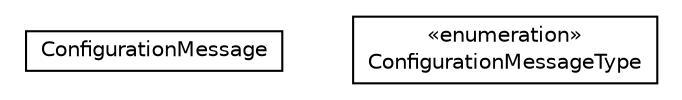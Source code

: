 #!/usr/local/bin/dot
#
# Class diagram 
# Generated by UMLGraph version R5_6-24-gf6e263 (http://www.umlgraph.org/)
#

digraph G {
	edge [fontname="Helvetica",fontsize=10,labelfontname="Helvetica",labelfontsize=10];
	node [fontname="Helvetica",fontsize=10,shape=plaintext];
	nodesep=0.25;
	ranksep=0.5;
	// org.universAAL.middleware.brokers.message.configuration.ConfigurationMessage
	c19540 [label=<<table title="org.universAAL.middleware.brokers.message.configuration.ConfigurationMessage" border="0" cellborder="1" cellspacing="0" cellpadding="2" port="p" href="./ConfigurationMessage.html">
		<tr><td><table border="0" cellspacing="0" cellpadding="1">
<tr><td align="center" balign="center"> ConfigurationMessage </td></tr>
		</table></td></tr>
		</table>>, URL="./ConfigurationMessage.html", fontname="Helvetica", fontcolor="black", fontsize=10.0];
	// org.universAAL.middleware.brokers.message.configuration.ConfigurationMessage.ConfigurationMessageType
	c19541 [label=<<table title="org.universAAL.middleware.brokers.message.configuration.ConfigurationMessage.ConfigurationMessageType" border="0" cellborder="1" cellspacing="0" cellpadding="2" port="p" href="./ConfigurationMessage.ConfigurationMessageType.html">
		<tr><td><table border="0" cellspacing="0" cellpadding="1">
<tr><td align="center" balign="center"> &#171;enumeration&#187; </td></tr>
<tr><td align="center" balign="center"> ConfigurationMessageType </td></tr>
		</table></td></tr>
		</table>>, URL="./ConfigurationMessage.ConfigurationMessageType.html", fontname="Helvetica", fontcolor="black", fontsize=10.0];
}

